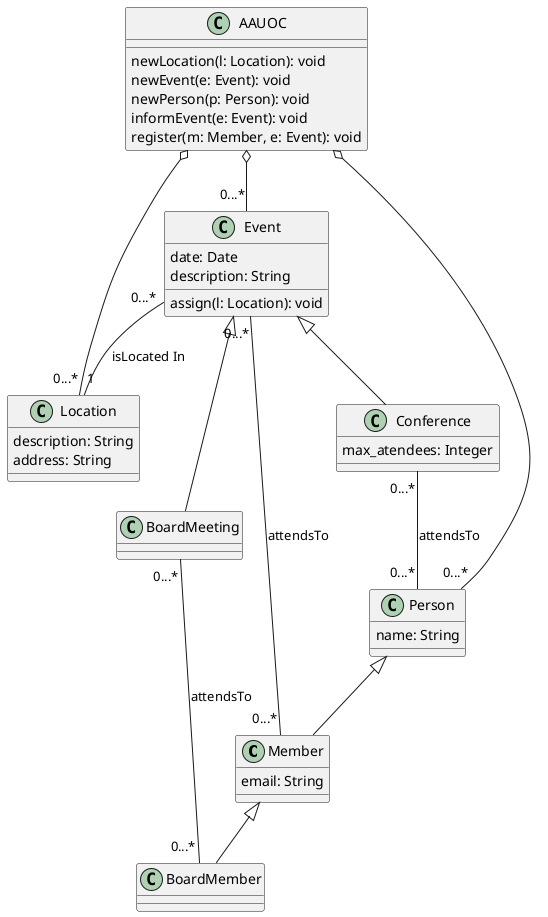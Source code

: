 @startuml
class Member{
    {field} email: String
}
class BoardMember
class Event{
    {field} date: Date
    {field} description: String
    {method} assign(l: Location): void
}
class Conference{
    {field} max_atendees: Integer
}
class BoardMeeting
class Location{
    {field} description: String
    {field} address: String
}
class Person{
    {field} name: String
}

Event <|-- Conference
Event <|-- BoardMeeting

Person <|-- Member
Member <|-- BoardMember

AAUOC o-- "0...*" Person
AAUOC o-- "0...*" Event
AAUOC o-- "0...*" Location

Event "0...*" -- "1" Location : isLocated In
Event "0...*" -- "0...*" Member : attendsTo
Conference "0...*" -- "0...*" Person : attendsTo
BoardMeeting "0...*" -- "0...*" BoardMember : attendsTo

AAUOC : newLocation(l: Location): void
AAUOC : newEvent(e: Event): void
AAUOC : newPerson(p: Person): void
AAUOC : informEvent(e: Event): void
AAUOC : register(m: Member, e: Event): void

@enduml
